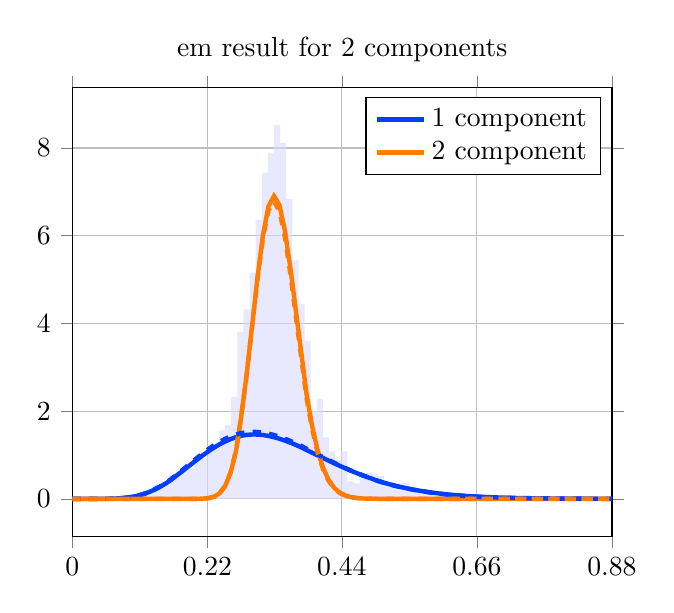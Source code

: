 \begin{tikzpicture}
\begin{axis}[title={em result for 2 components}, yticklabel style={/pgf/number format/fixed,
            /pgf/number format/precision=3}, grid={major}, yminorgrids={true}, tick align={outside}, xtick={0.0,0.221,0.441,0.662,0.883}, xmin={0.0}, xmax={0.883}, scaled y ticks={false}]
    \addplot[ybar interval, fill={blue!15}, forget plot, opacity={0.6}, draw={none}, bar width={5.0e-6}]
        table[row sep={\\}]
        {
            \\
            0.1  0.08  \\
            0.11  0.08  \\
            0.12  0.2  \\
            0.13  0.32  \\
            0.14  0.28  \\
            0.15  0.32  \\
            0.16  0.52  \\
            0.17  0.64  \\
            0.18  0.72  \\
            0.19  0.68  \\
            0.2  0.88  \\
            0.21  0.92  \\
            0.22  1.2  \\
            0.23  1.16  \\
            0.24  1.56  \\
            0.25  1.68  \\
            0.26  2.32  \\
            0.27  3.8  \\
            0.28  4.32  \\
            0.29  5.16  \\
            0.3  6.36  \\
            0.31  7.44  \\
            0.32  7.88  \\
            0.33  8.52  \\
            0.34  8.12  \\
            0.35  6.84  \\
            0.36  5.44  \\
            0.37  4.44  \\
            0.38  3.6  \\
            0.39  2.0  \\
            0.4  2.28  \\
            0.41  1.4  \\
            0.42  1.08  \\
            0.43  0.88  \\
            0.44  1.08  \\
            0.45  0.4  \\
            0.46  0.36  \\
            0.47  0.52  \\
            0.48  0.6  \\
            0.49  0.56  \\
            0.5  0.52  \\
            0.51  0.36  \\
            0.52  0.28  \\
            0.53  0.28  \\
            0.54  0.36  \\
            0.55  0.16  \\
            0.56  0.2  \\
            0.57  0.2  \\
            0.58  0.16  \\
            0.59  0.08  \\
            0.6  0.12  \\
            0.61  0.04  \\
            0.62  0.08  \\
            0.63  0.0  \\
            0.64  0.08  \\
            0.65  0.04  \\
            0.66  0.12  \\
            0.67  0.08  \\
            0.68  0.0  \\
            0.69  0.0  \\
            0.7  0.04  \\
            0.71  0.0  \\
            0.72  0.0  \\
            0.73  0.0  \\
            0.74  0.0  \\
            0.75  0.0  \\
            0.76  0.0  \\
            0.77  0.0  \\
            0.78  0.04  \\
            0.79  0.04  \\
            0.8  0.04  \\
            0.81  0.0  \\
            0.82  0.0  \\
            0.83  0.0  \\
            0.84  0.0  \\
            0.85  0.0  \\
            0.86  0.0  \\
            0.87  0.0  \\
            0.88  0.04  \\
            0.89  0.0  \\
        }
        ;
    \addplot[style={{ultra thick}}, color={rgb,1:red,0.008;green,0.243;blue,1.0}]
        table[row sep={\\}]
        {
            \\
            0.0  0.0  \\
            0.009  2.902e-9  \\
            0.018  5.46e-7  \\
            0.027  1.059e-5  \\
            0.036  8.108e-5  \\
            0.045  0.0  \\
            0.054  0.001  \\
            0.062  0.003  \\
            0.071  0.008  \\
            0.08  0.015  \\
            0.089  0.027  \\
            0.098  0.046  \\
            0.107  0.072  \\
            0.116  0.106  \\
            0.125  0.151  \\
            0.134  0.205  \\
            0.143  0.269  \\
            0.152  0.343  \\
            0.161  0.425  \\
            0.169  0.515  \\
            0.178  0.609  \\
            0.187  0.707  \\
            0.196  0.806  \\
            0.205  0.903  \\
            0.214  0.998  \\
            0.223  1.087  \\
            0.232  1.17  \\
            0.241  1.244  \\
            0.25  1.308  \\
            0.259  1.363  \\
            0.268  1.406  \\
            0.276  1.437  \\
            0.285  1.458  \\
            0.294  1.467  \\
            0.303  1.466  \\
            0.312  1.455  \\
            0.321  1.434  \\
            0.33  1.406  \\
            0.339  1.37  \\
            0.348  1.327  \\
            0.357  1.28  \\
            0.366  1.227  \\
            0.375  1.172  \\
            0.383  1.114  \\
            0.392  1.054  \\
            0.401  0.994  \\
            0.41  0.933  \\
            0.419  0.873  \\
            0.428  0.814  \\
            0.437  0.756  \\
            0.446  0.7  \\
            0.455  0.646  \\
            0.464  0.594  \\
            0.473  0.545  \\
            0.482  0.499  \\
            0.491  0.455  \\
            0.499  0.414  \\
            0.508  0.376  \\
            0.517  0.34  \\
            0.526  0.308  \\
            0.535  0.277  \\
            0.544  0.249  \\
            0.553  0.224  \\
            0.562  0.2  \\
            0.571  0.179  \\
            0.58  0.16  \\
            0.589  0.142  \\
            0.598  0.126  \\
            0.606  0.112  \\
            0.615  0.099  \\
            0.624  0.088  \\
            0.633  0.078  \\
            0.642  0.068  \\
            0.651  0.06  \\
            0.66  0.053  \\
            0.669  0.046  \\
            0.678  0.041  \\
            0.687  0.036  \\
            0.696  0.031  \\
            0.705  0.027  \\
            0.713  0.024  \\
            0.722  0.021  \\
            0.731  0.018  \\
            0.74  0.016  \\
            0.749  0.014  \\
            0.758  0.012  \\
            0.767  0.01  \\
            0.776  0.009  \\
            0.785  0.008  \\
            0.794  0.007  \\
            0.803  0.006  \\
            0.812  0.005  \\
            0.82  0.004  \\
            0.829  0.004  \\
            0.838  0.003  \\
            0.847  0.003  \\
            0.856  0.002  \\
            0.865  0.002  \\
            0.874  0.002  \\
            0.883  0.001  \\
        }
        ;
    \addlegendentry {1 component}
    \addplot[style={{ultra thick}}, color={rgb,1:red,1.0;green,0.486;blue,0.0}]
        table[row sep={\\}]
        {
            \\
            0.0  0.0  \\
            0.009  5.553e-102  \\
            0.018  3.319e-76  \\
            0.027  1.464e-61  \\
            0.036  1.787e-51  \\
            0.045  6.942e-44  \\
            0.054  7.099e-38  \\
            0.062  5.9e-33  \\
            0.071  7.809e-29  \\
            0.08  2.541e-25  \\
            0.089  2.733e-22  \\
            0.098  1.2e-19  \\
            0.107  2.518e-17  \\
            0.116  2.838e-15  \\
            0.125  1.885e-13  \\
            0.134  7.937e-12  \\
            0.143  2.247e-10  \\
            0.152  4.49e-9  \\
            0.161  6.587e-8  \\
            0.169  7.337e-7  \\
            0.178  6.383e-6  \\
            0.187  4.443e-5  \\
            0.196  0.0  \\
            0.205  0.001  \\
            0.214  0.005  \\
            0.223  0.016  \\
            0.232  0.048  \\
            0.241  0.126  \\
            0.25  0.29  \\
            0.259  0.595  \\
            0.268  1.1  \\
            0.276  1.84  \\
            0.285  2.806  \\
            0.294  3.921  \\
            0.303  5.05  \\
            0.312  6.02  \\
            0.321  6.674  \\
            0.33  6.906  \\
            0.339  6.697  \\
            0.348  6.105  \\
            0.357  5.248  \\
            0.366  4.267  \\
            0.375  3.291  \\
            0.383  2.413  \\
            0.392  1.686  \\
            0.401  1.125  \\
            0.41  0.718  \\
            0.419  0.44  \\
            0.428  0.258  \\
            0.437  0.146  \\
            0.446  0.08  \\
            0.455  0.042  \\
            0.464  0.021  \\
            0.473  0.01  \\
            0.482  0.005  \\
            0.491  0.002  \\
            0.499  0.001  \\
            0.508  0.0  \\
            0.517  0.0  \\
            0.526  7.905e-5  \\
            0.535  3.184e-5  \\
            0.544  1.251e-5  \\
            0.553  4.798e-6  \\
            0.562  1.798e-6  \\
            0.571  6.591e-7  \\
            0.58  2.363e-7  \\
            0.589  8.298e-8  \\
            0.598  2.855e-8  \\
            0.606  9.627e-9  \\
            0.615  3.185e-9  \\
            0.624  1.034e-9  \\
            0.633  3.296e-10  \\
            0.642  1.033e-10  \\
            0.651  3.179e-11  \\
            0.66  9.626e-12  \\
            0.669  2.868e-12  \\
            0.678  8.409e-13  \\
            0.687  2.428e-13  \\
            0.696  6.905e-14  \\
            0.705  1.935e-14  \\
            0.713  5.348e-15  \\
            0.722  1.457e-15  \\
            0.731  3.917e-16  \\
            0.74  1.039e-16  \\
            0.749  2.721e-17  \\
            0.758  7.037e-18  \\
            0.767  1.797e-18  \\
            0.776  4.536e-19  \\
            0.785  1.131e-19  \\
            0.794  2.789e-20  \\
            0.803  6.799e-21  \\
            0.812  1.64e-21  \\
            0.82  3.911e-22  \\
            0.829  9.232e-23  \\
            0.838  2.157e-23  \\
            0.847  4.988e-24  \\
            0.856  1.142e-24  \\
            0.865  2.591e-25  \\
            0.874  5.821e-26  \\
            0.883  1.296e-26  \\
        }
        ;
    \addlegendentry {2 component}
    \addplot[style={{ultra thick, dashed}}, color={rgb,1:red,0.008;green,0.243;blue,1.0}]
        table[row sep={\\}]
        {
            \\
            0.0  0.0  \\
            0.009  2.41e-9  \\
            0.018  4.85e-7  \\
            0.027  9.77e-6  \\
            0.036  7.671e-5  \\
            0.045  0.0  \\
            0.054  0.001  \\
            0.062  0.003  \\
            0.071  0.007  \\
            0.08  0.015  \\
            0.089  0.028  \\
            0.098  0.047  \\
            0.107  0.073  \\
            0.116  0.109  \\
            0.125  0.155  \\
            0.134  0.212  \\
            0.143  0.28  \\
            0.152  0.357  \\
            0.161  0.443  \\
            0.169  0.537  \\
            0.178  0.636  \\
            0.187  0.738  \\
            0.196  0.842  \\
            0.205  0.945  \\
            0.214  1.044  \\
            0.223  1.137  \\
            0.232  1.223  \\
            0.241  1.3  \\
            0.25  1.367  \\
            0.259  1.423  \\
            0.268  1.467  \\
            0.276  1.499  \\
            0.285  1.519  \\
            0.294  1.527  \\
            0.303  1.524  \\
            0.312  1.51  \\
            0.321  1.487  \\
            0.33  1.455  \\
            0.339  1.416  \\
            0.348  1.37  \\
            0.357  1.319  \\
            0.366  1.263  \\
            0.375  1.204  \\
            0.383  1.142  \\
            0.392  1.079  \\
            0.401  1.015  \\
            0.41  0.951  \\
            0.419  0.888  \\
            0.428  0.826  \\
            0.437  0.766  \\
            0.446  0.707  \\
            0.455  0.651  \\
            0.464  0.598  \\
            0.473  0.547  \\
            0.482  0.5  \\
            0.491  0.455  \\
            0.499  0.413  \\
            0.508  0.374  \\
            0.517  0.338  \\
            0.526  0.304  \\
            0.535  0.274  \\
            0.544  0.246  \\
            0.553  0.22  \\
            0.562  0.196  \\
            0.571  0.175  \\
            0.58  0.156  \\
            0.589  0.138  \\
            0.598  0.123  \\
            0.606  0.109  \\
            0.615  0.096  \\
            0.624  0.085  \\
            0.633  0.074  \\
            0.642  0.065  \\
            0.651  0.057  \\
            0.66  0.05  \\
            0.669  0.044  \\
            0.678  0.038  \\
            0.687  0.034  \\
            0.696  0.029  \\
            0.705  0.025  \\
            0.713  0.022  \\
            0.722  0.019  \\
            0.731  0.017  \\
            0.74  0.014  \\
            0.749  0.012  \\
            0.758  0.011  \\
            0.767  0.009  \\
            0.776  0.008  \\
            0.785  0.007  \\
            0.794  0.006  \\
            0.803  0.005  \\
            0.812  0.004  \\
            0.82  0.004  \\
            0.829  0.003  \\
            0.838  0.003  \\
            0.847  0.002  \\
            0.856  0.002  \\
            0.865  0.002  \\
            0.874  0.001  \\
            0.883  0.001  \\
        }
        ;
    \addplot[style={{ultra thick, dashed}}, color={rgb,1:red,1.0;green,0.486;blue,0.0}]
        table[row sep={\\}]
        {
            \\
            0.0  0.0  \\
            0.009  8.109e-102  \\
            0.018  4.517e-76  \\
            0.027  1.911e-61  \\
            0.036  2.265e-51  \\
            0.045  8.595e-44  \\
            0.054  8.622e-38  \\
            0.062  7.049e-33  \\
            0.071  9.197e-29  \\
            0.08  2.954e-25  \\
            0.089  3.141e-22  \\
            0.098  1.366e-19  \\
            0.107  2.836e-17  \\
            0.116  3.168e-15  \\
            0.125  2.087e-13  \\
            0.134  8.718e-12  \\
            0.143  2.45e-10  \\
            0.152  4.861e-9  \\
            0.161  7.084e-8  \\
            0.169  7.84e-7  \\
            0.178  6.779e-6  \\
            0.187  4.691e-5  \\
            0.196  0.0  \\
            0.205  0.001  \\
            0.214  0.005  \\
            0.223  0.017  \\
            0.232  0.05  \\
            0.241  0.129  \\
            0.25  0.295  \\
            0.259  0.604  \\
            0.268  1.111  \\
            0.276  1.851  \\
            0.285  2.81  \\
            0.294  3.912  \\
            0.303  5.018  \\
            0.312  5.959  \\
            0.321  6.581  \\
            0.33  6.785  \\
            0.339  6.555  \\
            0.348  5.954  \\
            0.357  5.101  \\
            0.366  4.133  \\
            0.375  3.177  \\
            0.383  2.321  \\
            0.392  1.616  \\
            0.401  1.075  \\
            0.41  0.684  \\
            0.419  0.418  \\
            0.428  0.245  \\
            0.437  0.138  \\
            0.446  0.075  \\
            0.455  0.039  \\
            0.464  0.02  \\
            0.473  0.01  \\
            0.482  0.005  \\
            0.491  0.002  \\
            0.499  0.001  \\
            0.508  0.0  \\
            0.517  0.0  \\
            0.526  7.256e-5  \\
            0.535  2.915e-5  \\
            0.544  1.142e-5  \\
            0.553  4.37e-6  \\
            0.562  1.634e-6  \\
            0.571  5.972e-7  \\
            0.58  2.136e-7  \\
            0.589  7.481e-8  \\
            0.598  2.567e-8  \\
            0.606  8.636e-9  \\
            0.615  2.85e-9  \\
            0.624  9.231e-10  \\
            0.633  2.936e-10  \\
            0.642  9.175e-11  \\
            0.651  2.818e-11  \\
            0.66  8.513e-12  \\
            0.669  2.53e-12  \\
            0.678  7.402e-13  \\
            0.687  2.132e-13  \\
            0.696  6.051e-14  \\
            0.705  1.692e-14  \\
            0.713  4.666e-15  \\
            0.722  1.269e-15  \\
            0.731  3.403e-16  \\
            0.74  9.007e-17  \\
            0.749  2.354e-17  \\
            0.758  6.073e-18  \\
            0.767  1.548e-18  \\
            0.776  3.898e-19  \\
            0.785  9.701e-20  \\
            0.794  2.387e-20  \\
            0.803  5.806e-21  \\
            0.812  1.397e-21  \\
            0.82  3.326e-22  \\
            0.829  7.835e-23  \\
            0.838  1.827e-23  \\
            0.847  4.216e-24  \\
            0.856  9.636e-25  \\
            0.865  2.181e-25  \\
            0.874  4.891e-26  \\
            0.883  1.086e-26  \\
        }
        ;
\end{axis}
\end{tikzpicture}
